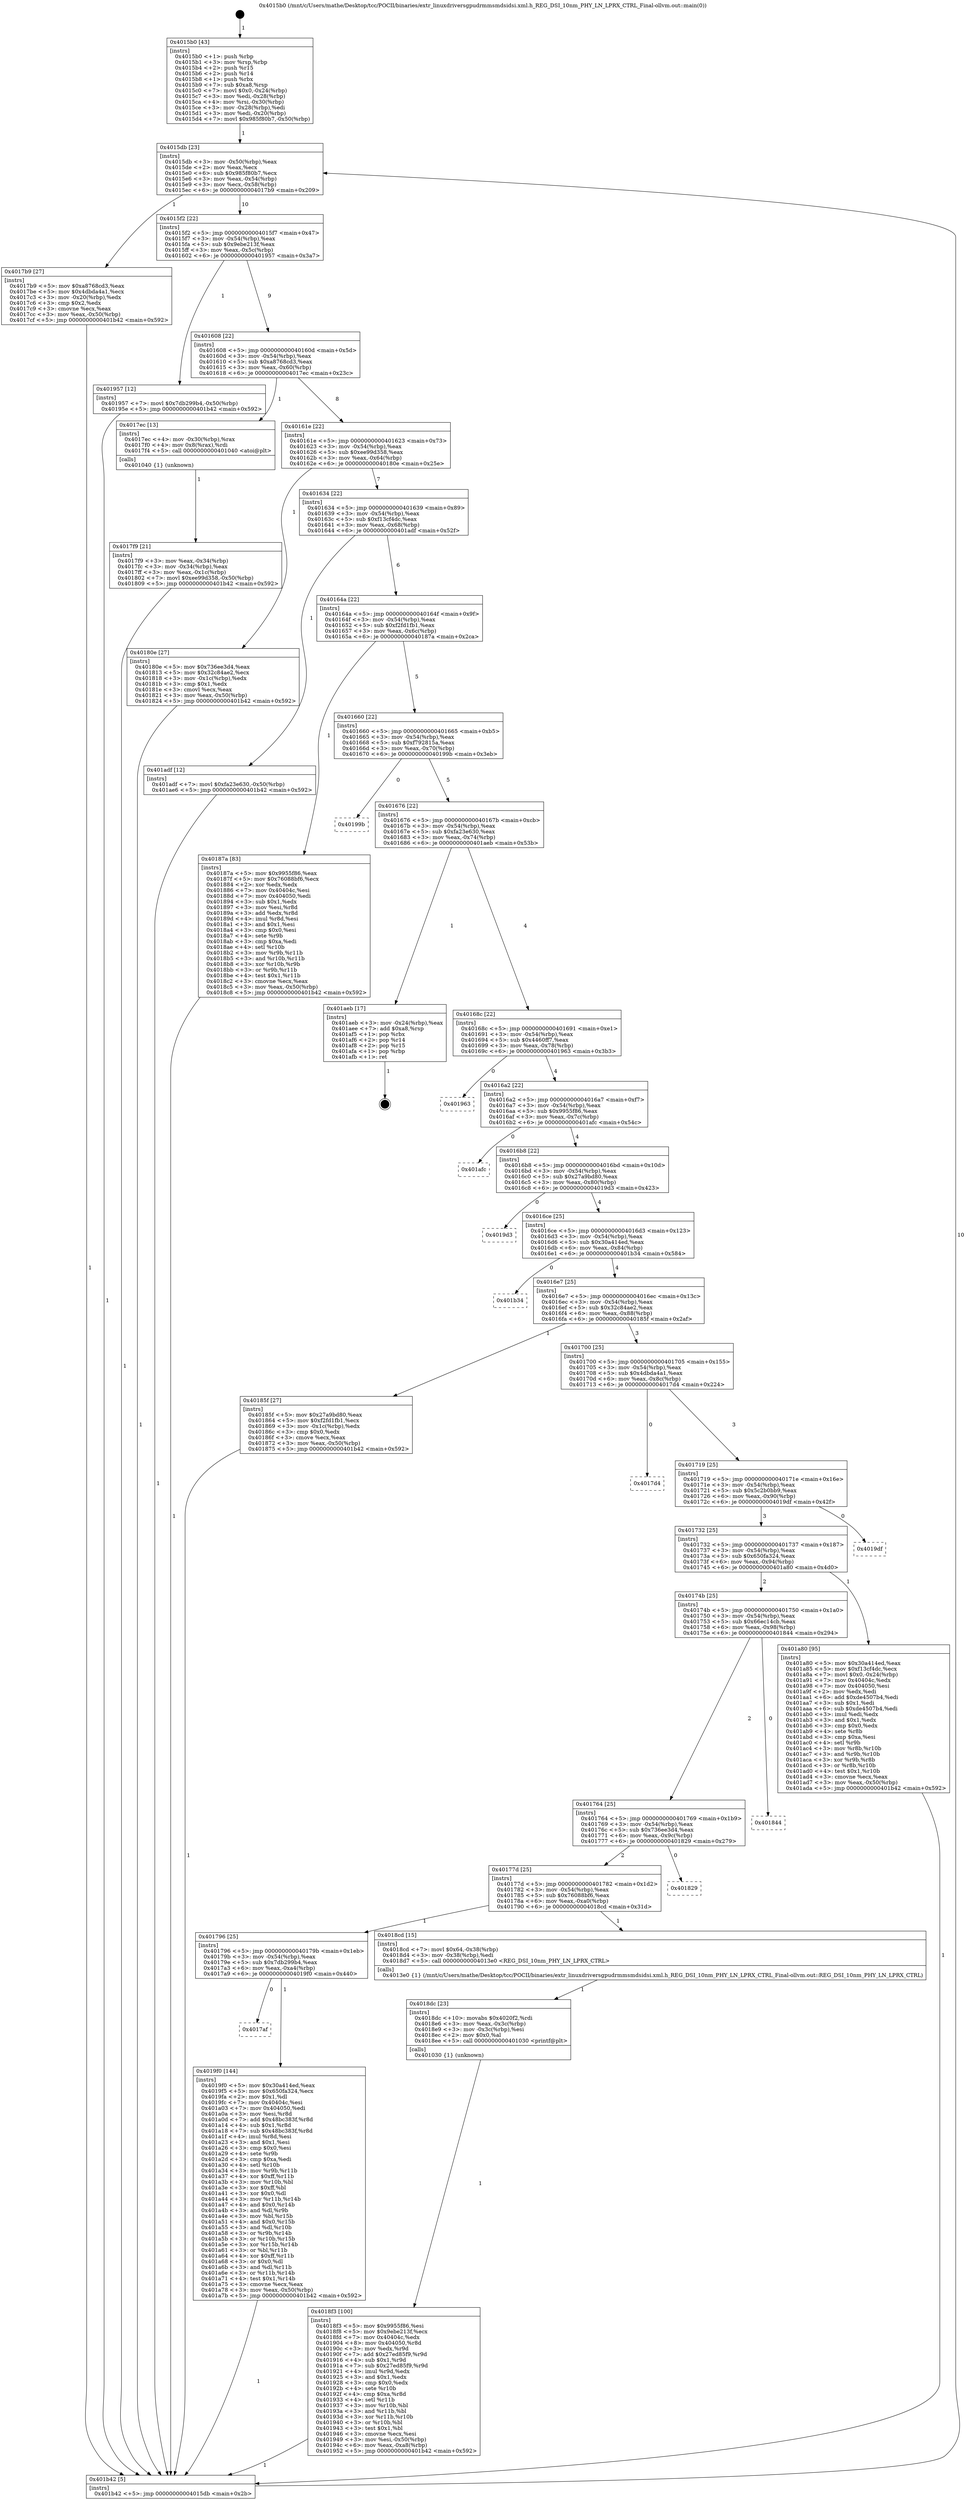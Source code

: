 digraph "0x4015b0" {
  label = "0x4015b0 (/mnt/c/Users/mathe/Desktop/tcc/POCII/binaries/extr_linuxdriversgpudrmmsmdsidsi.xml.h_REG_DSI_10nm_PHY_LN_LPRX_CTRL_Final-ollvm.out::main(0))"
  labelloc = "t"
  node[shape=record]

  Entry [label="",width=0.3,height=0.3,shape=circle,fillcolor=black,style=filled]
  "0x4015db" [label="{
     0x4015db [23]\l
     | [instrs]\l
     &nbsp;&nbsp;0x4015db \<+3\>: mov -0x50(%rbp),%eax\l
     &nbsp;&nbsp;0x4015de \<+2\>: mov %eax,%ecx\l
     &nbsp;&nbsp;0x4015e0 \<+6\>: sub $0x985f80b7,%ecx\l
     &nbsp;&nbsp;0x4015e6 \<+3\>: mov %eax,-0x54(%rbp)\l
     &nbsp;&nbsp;0x4015e9 \<+3\>: mov %ecx,-0x58(%rbp)\l
     &nbsp;&nbsp;0x4015ec \<+6\>: je 00000000004017b9 \<main+0x209\>\l
  }"]
  "0x4017b9" [label="{
     0x4017b9 [27]\l
     | [instrs]\l
     &nbsp;&nbsp;0x4017b9 \<+5\>: mov $0xa8768cd3,%eax\l
     &nbsp;&nbsp;0x4017be \<+5\>: mov $0x4dbda4a1,%ecx\l
     &nbsp;&nbsp;0x4017c3 \<+3\>: mov -0x20(%rbp),%edx\l
     &nbsp;&nbsp;0x4017c6 \<+3\>: cmp $0x2,%edx\l
     &nbsp;&nbsp;0x4017c9 \<+3\>: cmovne %ecx,%eax\l
     &nbsp;&nbsp;0x4017cc \<+3\>: mov %eax,-0x50(%rbp)\l
     &nbsp;&nbsp;0x4017cf \<+5\>: jmp 0000000000401b42 \<main+0x592\>\l
  }"]
  "0x4015f2" [label="{
     0x4015f2 [22]\l
     | [instrs]\l
     &nbsp;&nbsp;0x4015f2 \<+5\>: jmp 00000000004015f7 \<main+0x47\>\l
     &nbsp;&nbsp;0x4015f7 \<+3\>: mov -0x54(%rbp),%eax\l
     &nbsp;&nbsp;0x4015fa \<+5\>: sub $0x9ebe213f,%eax\l
     &nbsp;&nbsp;0x4015ff \<+3\>: mov %eax,-0x5c(%rbp)\l
     &nbsp;&nbsp;0x401602 \<+6\>: je 0000000000401957 \<main+0x3a7\>\l
  }"]
  "0x401b42" [label="{
     0x401b42 [5]\l
     | [instrs]\l
     &nbsp;&nbsp;0x401b42 \<+5\>: jmp 00000000004015db \<main+0x2b\>\l
  }"]
  "0x4015b0" [label="{
     0x4015b0 [43]\l
     | [instrs]\l
     &nbsp;&nbsp;0x4015b0 \<+1\>: push %rbp\l
     &nbsp;&nbsp;0x4015b1 \<+3\>: mov %rsp,%rbp\l
     &nbsp;&nbsp;0x4015b4 \<+2\>: push %r15\l
     &nbsp;&nbsp;0x4015b6 \<+2\>: push %r14\l
     &nbsp;&nbsp;0x4015b8 \<+1\>: push %rbx\l
     &nbsp;&nbsp;0x4015b9 \<+7\>: sub $0xa8,%rsp\l
     &nbsp;&nbsp;0x4015c0 \<+7\>: movl $0x0,-0x24(%rbp)\l
     &nbsp;&nbsp;0x4015c7 \<+3\>: mov %edi,-0x28(%rbp)\l
     &nbsp;&nbsp;0x4015ca \<+4\>: mov %rsi,-0x30(%rbp)\l
     &nbsp;&nbsp;0x4015ce \<+3\>: mov -0x28(%rbp),%edi\l
     &nbsp;&nbsp;0x4015d1 \<+3\>: mov %edi,-0x20(%rbp)\l
     &nbsp;&nbsp;0x4015d4 \<+7\>: movl $0x985f80b7,-0x50(%rbp)\l
  }"]
  Exit [label="",width=0.3,height=0.3,shape=circle,fillcolor=black,style=filled,peripheries=2]
  "0x401957" [label="{
     0x401957 [12]\l
     | [instrs]\l
     &nbsp;&nbsp;0x401957 \<+7\>: movl $0x7db299b4,-0x50(%rbp)\l
     &nbsp;&nbsp;0x40195e \<+5\>: jmp 0000000000401b42 \<main+0x592\>\l
  }"]
  "0x401608" [label="{
     0x401608 [22]\l
     | [instrs]\l
     &nbsp;&nbsp;0x401608 \<+5\>: jmp 000000000040160d \<main+0x5d\>\l
     &nbsp;&nbsp;0x40160d \<+3\>: mov -0x54(%rbp),%eax\l
     &nbsp;&nbsp;0x401610 \<+5\>: sub $0xa8768cd3,%eax\l
     &nbsp;&nbsp;0x401615 \<+3\>: mov %eax,-0x60(%rbp)\l
     &nbsp;&nbsp;0x401618 \<+6\>: je 00000000004017ec \<main+0x23c\>\l
  }"]
  "0x4017af" [label="{
     0x4017af\l
  }", style=dashed]
  "0x4017ec" [label="{
     0x4017ec [13]\l
     | [instrs]\l
     &nbsp;&nbsp;0x4017ec \<+4\>: mov -0x30(%rbp),%rax\l
     &nbsp;&nbsp;0x4017f0 \<+4\>: mov 0x8(%rax),%rdi\l
     &nbsp;&nbsp;0x4017f4 \<+5\>: call 0000000000401040 \<atoi@plt\>\l
     | [calls]\l
     &nbsp;&nbsp;0x401040 \{1\} (unknown)\l
  }"]
  "0x40161e" [label="{
     0x40161e [22]\l
     | [instrs]\l
     &nbsp;&nbsp;0x40161e \<+5\>: jmp 0000000000401623 \<main+0x73\>\l
     &nbsp;&nbsp;0x401623 \<+3\>: mov -0x54(%rbp),%eax\l
     &nbsp;&nbsp;0x401626 \<+5\>: sub $0xee99d358,%eax\l
     &nbsp;&nbsp;0x40162b \<+3\>: mov %eax,-0x64(%rbp)\l
     &nbsp;&nbsp;0x40162e \<+6\>: je 000000000040180e \<main+0x25e\>\l
  }"]
  "0x4017f9" [label="{
     0x4017f9 [21]\l
     | [instrs]\l
     &nbsp;&nbsp;0x4017f9 \<+3\>: mov %eax,-0x34(%rbp)\l
     &nbsp;&nbsp;0x4017fc \<+3\>: mov -0x34(%rbp),%eax\l
     &nbsp;&nbsp;0x4017ff \<+3\>: mov %eax,-0x1c(%rbp)\l
     &nbsp;&nbsp;0x401802 \<+7\>: movl $0xee99d358,-0x50(%rbp)\l
     &nbsp;&nbsp;0x401809 \<+5\>: jmp 0000000000401b42 \<main+0x592\>\l
  }"]
  "0x4019f0" [label="{
     0x4019f0 [144]\l
     | [instrs]\l
     &nbsp;&nbsp;0x4019f0 \<+5\>: mov $0x30a414ed,%eax\l
     &nbsp;&nbsp;0x4019f5 \<+5\>: mov $0x650fa324,%ecx\l
     &nbsp;&nbsp;0x4019fa \<+2\>: mov $0x1,%dl\l
     &nbsp;&nbsp;0x4019fc \<+7\>: mov 0x40404c,%esi\l
     &nbsp;&nbsp;0x401a03 \<+7\>: mov 0x404050,%edi\l
     &nbsp;&nbsp;0x401a0a \<+3\>: mov %esi,%r8d\l
     &nbsp;&nbsp;0x401a0d \<+7\>: add $0x48bc383f,%r8d\l
     &nbsp;&nbsp;0x401a14 \<+4\>: sub $0x1,%r8d\l
     &nbsp;&nbsp;0x401a18 \<+7\>: sub $0x48bc383f,%r8d\l
     &nbsp;&nbsp;0x401a1f \<+4\>: imul %r8d,%esi\l
     &nbsp;&nbsp;0x401a23 \<+3\>: and $0x1,%esi\l
     &nbsp;&nbsp;0x401a26 \<+3\>: cmp $0x0,%esi\l
     &nbsp;&nbsp;0x401a29 \<+4\>: sete %r9b\l
     &nbsp;&nbsp;0x401a2d \<+3\>: cmp $0xa,%edi\l
     &nbsp;&nbsp;0x401a30 \<+4\>: setl %r10b\l
     &nbsp;&nbsp;0x401a34 \<+3\>: mov %r9b,%r11b\l
     &nbsp;&nbsp;0x401a37 \<+4\>: xor $0xff,%r11b\l
     &nbsp;&nbsp;0x401a3b \<+3\>: mov %r10b,%bl\l
     &nbsp;&nbsp;0x401a3e \<+3\>: xor $0xff,%bl\l
     &nbsp;&nbsp;0x401a41 \<+3\>: xor $0x0,%dl\l
     &nbsp;&nbsp;0x401a44 \<+3\>: mov %r11b,%r14b\l
     &nbsp;&nbsp;0x401a47 \<+4\>: and $0x0,%r14b\l
     &nbsp;&nbsp;0x401a4b \<+3\>: and %dl,%r9b\l
     &nbsp;&nbsp;0x401a4e \<+3\>: mov %bl,%r15b\l
     &nbsp;&nbsp;0x401a51 \<+4\>: and $0x0,%r15b\l
     &nbsp;&nbsp;0x401a55 \<+3\>: and %dl,%r10b\l
     &nbsp;&nbsp;0x401a58 \<+3\>: or %r9b,%r14b\l
     &nbsp;&nbsp;0x401a5b \<+3\>: or %r10b,%r15b\l
     &nbsp;&nbsp;0x401a5e \<+3\>: xor %r15b,%r14b\l
     &nbsp;&nbsp;0x401a61 \<+3\>: or %bl,%r11b\l
     &nbsp;&nbsp;0x401a64 \<+4\>: xor $0xff,%r11b\l
     &nbsp;&nbsp;0x401a68 \<+3\>: or $0x0,%dl\l
     &nbsp;&nbsp;0x401a6b \<+3\>: and %dl,%r11b\l
     &nbsp;&nbsp;0x401a6e \<+3\>: or %r11b,%r14b\l
     &nbsp;&nbsp;0x401a71 \<+4\>: test $0x1,%r14b\l
     &nbsp;&nbsp;0x401a75 \<+3\>: cmovne %ecx,%eax\l
     &nbsp;&nbsp;0x401a78 \<+3\>: mov %eax,-0x50(%rbp)\l
     &nbsp;&nbsp;0x401a7b \<+5\>: jmp 0000000000401b42 \<main+0x592\>\l
  }"]
  "0x40180e" [label="{
     0x40180e [27]\l
     | [instrs]\l
     &nbsp;&nbsp;0x40180e \<+5\>: mov $0x736ee3d4,%eax\l
     &nbsp;&nbsp;0x401813 \<+5\>: mov $0x32c84ae2,%ecx\l
     &nbsp;&nbsp;0x401818 \<+3\>: mov -0x1c(%rbp),%edx\l
     &nbsp;&nbsp;0x40181b \<+3\>: cmp $0x1,%edx\l
     &nbsp;&nbsp;0x40181e \<+3\>: cmovl %ecx,%eax\l
     &nbsp;&nbsp;0x401821 \<+3\>: mov %eax,-0x50(%rbp)\l
     &nbsp;&nbsp;0x401824 \<+5\>: jmp 0000000000401b42 \<main+0x592\>\l
  }"]
  "0x401634" [label="{
     0x401634 [22]\l
     | [instrs]\l
     &nbsp;&nbsp;0x401634 \<+5\>: jmp 0000000000401639 \<main+0x89\>\l
     &nbsp;&nbsp;0x401639 \<+3\>: mov -0x54(%rbp),%eax\l
     &nbsp;&nbsp;0x40163c \<+5\>: sub $0xf13cf4dc,%eax\l
     &nbsp;&nbsp;0x401641 \<+3\>: mov %eax,-0x68(%rbp)\l
     &nbsp;&nbsp;0x401644 \<+6\>: je 0000000000401adf \<main+0x52f\>\l
  }"]
  "0x4018f3" [label="{
     0x4018f3 [100]\l
     | [instrs]\l
     &nbsp;&nbsp;0x4018f3 \<+5\>: mov $0x9955f86,%esi\l
     &nbsp;&nbsp;0x4018f8 \<+5\>: mov $0x9ebe213f,%ecx\l
     &nbsp;&nbsp;0x4018fd \<+7\>: mov 0x40404c,%edx\l
     &nbsp;&nbsp;0x401904 \<+8\>: mov 0x404050,%r8d\l
     &nbsp;&nbsp;0x40190c \<+3\>: mov %edx,%r9d\l
     &nbsp;&nbsp;0x40190f \<+7\>: add $0x27ed85f9,%r9d\l
     &nbsp;&nbsp;0x401916 \<+4\>: sub $0x1,%r9d\l
     &nbsp;&nbsp;0x40191a \<+7\>: sub $0x27ed85f9,%r9d\l
     &nbsp;&nbsp;0x401921 \<+4\>: imul %r9d,%edx\l
     &nbsp;&nbsp;0x401925 \<+3\>: and $0x1,%edx\l
     &nbsp;&nbsp;0x401928 \<+3\>: cmp $0x0,%edx\l
     &nbsp;&nbsp;0x40192b \<+4\>: sete %r10b\l
     &nbsp;&nbsp;0x40192f \<+4\>: cmp $0xa,%r8d\l
     &nbsp;&nbsp;0x401933 \<+4\>: setl %r11b\l
     &nbsp;&nbsp;0x401937 \<+3\>: mov %r10b,%bl\l
     &nbsp;&nbsp;0x40193a \<+3\>: and %r11b,%bl\l
     &nbsp;&nbsp;0x40193d \<+3\>: xor %r11b,%r10b\l
     &nbsp;&nbsp;0x401940 \<+3\>: or %r10b,%bl\l
     &nbsp;&nbsp;0x401943 \<+3\>: test $0x1,%bl\l
     &nbsp;&nbsp;0x401946 \<+3\>: cmovne %ecx,%esi\l
     &nbsp;&nbsp;0x401949 \<+3\>: mov %esi,-0x50(%rbp)\l
     &nbsp;&nbsp;0x40194c \<+6\>: mov %eax,-0xa8(%rbp)\l
     &nbsp;&nbsp;0x401952 \<+5\>: jmp 0000000000401b42 \<main+0x592\>\l
  }"]
  "0x401adf" [label="{
     0x401adf [12]\l
     | [instrs]\l
     &nbsp;&nbsp;0x401adf \<+7\>: movl $0xfa23e630,-0x50(%rbp)\l
     &nbsp;&nbsp;0x401ae6 \<+5\>: jmp 0000000000401b42 \<main+0x592\>\l
  }"]
  "0x40164a" [label="{
     0x40164a [22]\l
     | [instrs]\l
     &nbsp;&nbsp;0x40164a \<+5\>: jmp 000000000040164f \<main+0x9f\>\l
     &nbsp;&nbsp;0x40164f \<+3\>: mov -0x54(%rbp),%eax\l
     &nbsp;&nbsp;0x401652 \<+5\>: sub $0xf2fd1fb1,%eax\l
     &nbsp;&nbsp;0x401657 \<+3\>: mov %eax,-0x6c(%rbp)\l
     &nbsp;&nbsp;0x40165a \<+6\>: je 000000000040187a \<main+0x2ca\>\l
  }"]
  "0x4018dc" [label="{
     0x4018dc [23]\l
     | [instrs]\l
     &nbsp;&nbsp;0x4018dc \<+10\>: movabs $0x4020f2,%rdi\l
     &nbsp;&nbsp;0x4018e6 \<+3\>: mov %eax,-0x3c(%rbp)\l
     &nbsp;&nbsp;0x4018e9 \<+3\>: mov -0x3c(%rbp),%esi\l
     &nbsp;&nbsp;0x4018ec \<+2\>: mov $0x0,%al\l
     &nbsp;&nbsp;0x4018ee \<+5\>: call 0000000000401030 \<printf@plt\>\l
     | [calls]\l
     &nbsp;&nbsp;0x401030 \{1\} (unknown)\l
  }"]
  "0x40187a" [label="{
     0x40187a [83]\l
     | [instrs]\l
     &nbsp;&nbsp;0x40187a \<+5\>: mov $0x9955f86,%eax\l
     &nbsp;&nbsp;0x40187f \<+5\>: mov $0x76088bf6,%ecx\l
     &nbsp;&nbsp;0x401884 \<+2\>: xor %edx,%edx\l
     &nbsp;&nbsp;0x401886 \<+7\>: mov 0x40404c,%esi\l
     &nbsp;&nbsp;0x40188d \<+7\>: mov 0x404050,%edi\l
     &nbsp;&nbsp;0x401894 \<+3\>: sub $0x1,%edx\l
     &nbsp;&nbsp;0x401897 \<+3\>: mov %esi,%r8d\l
     &nbsp;&nbsp;0x40189a \<+3\>: add %edx,%r8d\l
     &nbsp;&nbsp;0x40189d \<+4\>: imul %r8d,%esi\l
     &nbsp;&nbsp;0x4018a1 \<+3\>: and $0x1,%esi\l
     &nbsp;&nbsp;0x4018a4 \<+3\>: cmp $0x0,%esi\l
     &nbsp;&nbsp;0x4018a7 \<+4\>: sete %r9b\l
     &nbsp;&nbsp;0x4018ab \<+3\>: cmp $0xa,%edi\l
     &nbsp;&nbsp;0x4018ae \<+4\>: setl %r10b\l
     &nbsp;&nbsp;0x4018b2 \<+3\>: mov %r9b,%r11b\l
     &nbsp;&nbsp;0x4018b5 \<+3\>: and %r10b,%r11b\l
     &nbsp;&nbsp;0x4018b8 \<+3\>: xor %r10b,%r9b\l
     &nbsp;&nbsp;0x4018bb \<+3\>: or %r9b,%r11b\l
     &nbsp;&nbsp;0x4018be \<+4\>: test $0x1,%r11b\l
     &nbsp;&nbsp;0x4018c2 \<+3\>: cmovne %ecx,%eax\l
     &nbsp;&nbsp;0x4018c5 \<+3\>: mov %eax,-0x50(%rbp)\l
     &nbsp;&nbsp;0x4018c8 \<+5\>: jmp 0000000000401b42 \<main+0x592\>\l
  }"]
  "0x401660" [label="{
     0x401660 [22]\l
     | [instrs]\l
     &nbsp;&nbsp;0x401660 \<+5\>: jmp 0000000000401665 \<main+0xb5\>\l
     &nbsp;&nbsp;0x401665 \<+3\>: mov -0x54(%rbp),%eax\l
     &nbsp;&nbsp;0x401668 \<+5\>: sub $0xf792815a,%eax\l
     &nbsp;&nbsp;0x40166d \<+3\>: mov %eax,-0x70(%rbp)\l
     &nbsp;&nbsp;0x401670 \<+6\>: je 000000000040199b \<main+0x3eb\>\l
  }"]
  "0x401796" [label="{
     0x401796 [25]\l
     | [instrs]\l
     &nbsp;&nbsp;0x401796 \<+5\>: jmp 000000000040179b \<main+0x1eb\>\l
     &nbsp;&nbsp;0x40179b \<+3\>: mov -0x54(%rbp),%eax\l
     &nbsp;&nbsp;0x40179e \<+5\>: sub $0x7db299b4,%eax\l
     &nbsp;&nbsp;0x4017a3 \<+6\>: mov %eax,-0xa4(%rbp)\l
     &nbsp;&nbsp;0x4017a9 \<+6\>: je 00000000004019f0 \<main+0x440\>\l
  }"]
  "0x40199b" [label="{
     0x40199b\l
  }", style=dashed]
  "0x401676" [label="{
     0x401676 [22]\l
     | [instrs]\l
     &nbsp;&nbsp;0x401676 \<+5\>: jmp 000000000040167b \<main+0xcb\>\l
     &nbsp;&nbsp;0x40167b \<+3\>: mov -0x54(%rbp),%eax\l
     &nbsp;&nbsp;0x40167e \<+5\>: sub $0xfa23e630,%eax\l
     &nbsp;&nbsp;0x401683 \<+3\>: mov %eax,-0x74(%rbp)\l
     &nbsp;&nbsp;0x401686 \<+6\>: je 0000000000401aeb \<main+0x53b\>\l
  }"]
  "0x4018cd" [label="{
     0x4018cd [15]\l
     | [instrs]\l
     &nbsp;&nbsp;0x4018cd \<+7\>: movl $0x64,-0x38(%rbp)\l
     &nbsp;&nbsp;0x4018d4 \<+3\>: mov -0x38(%rbp),%edi\l
     &nbsp;&nbsp;0x4018d7 \<+5\>: call 00000000004013e0 \<REG_DSI_10nm_PHY_LN_LPRX_CTRL\>\l
     | [calls]\l
     &nbsp;&nbsp;0x4013e0 \{1\} (/mnt/c/Users/mathe/Desktop/tcc/POCII/binaries/extr_linuxdriversgpudrmmsmdsidsi.xml.h_REG_DSI_10nm_PHY_LN_LPRX_CTRL_Final-ollvm.out::REG_DSI_10nm_PHY_LN_LPRX_CTRL)\l
  }"]
  "0x401aeb" [label="{
     0x401aeb [17]\l
     | [instrs]\l
     &nbsp;&nbsp;0x401aeb \<+3\>: mov -0x24(%rbp),%eax\l
     &nbsp;&nbsp;0x401aee \<+7\>: add $0xa8,%rsp\l
     &nbsp;&nbsp;0x401af5 \<+1\>: pop %rbx\l
     &nbsp;&nbsp;0x401af6 \<+2\>: pop %r14\l
     &nbsp;&nbsp;0x401af8 \<+2\>: pop %r15\l
     &nbsp;&nbsp;0x401afa \<+1\>: pop %rbp\l
     &nbsp;&nbsp;0x401afb \<+1\>: ret\l
  }"]
  "0x40168c" [label="{
     0x40168c [22]\l
     | [instrs]\l
     &nbsp;&nbsp;0x40168c \<+5\>: jmp 0000000000401691 \<main+0xe1\>\l
     &nbsp;&nbsp;0x401691 \<+3\>: mov -0x54(%rbp),%eax\l
     &nbsp;&nbsp;0x401694 \<+5\>: sub $0x4460ff7,%eax\l
     &nbsp;&nbsp;0x401699 \<+3\>: mov %eax,-0x78(%rbp)\l
     &nbsp;&nbsp;0x40169c \<+6\>: je 0000000000401963 \<main+0x3b3\>\l
  }"]
  "0x40177d" [label="{
     0x40177d [25]\l
     | [instrs]\l
     &nbsp;&nbsp;0x40177d \<+5\>: jmp 0000000000401782 \<main+0x1d2\>\l
     &nbsp;&nbsp;0x401782 \<+3\>: mov -0x54(%rbp),%eax\l
     &nbsp;&nbsp;0x401785 \<+5\>: sub $0x76088bf6,%eax\l
     &nbsp;&nbsp;0x40178a \<+6\>: mov %eax,-0xa0(%rbp)\l
     &nbsp;&nbsp;0x401790 \<+6\>: je 00000000004018cd \<main+0x31d\>\l
  }"]
  "0x401963" [label="{
     0x401963\l
  }", style=dashed]
  "0x4016a2" [label="{
     0x4016a2 [22]\l
     | [instrs]\l
     &nbsp;&nbsp;0x4016a2 \<+5\>: jmp 00000000004016a7 \<main+0xf7\>\l
     &nbsp;&nbsp;0x4016a7 \<+3\>: mov -0x54(%rbp),%eax\l
     &nbsp;&nbsp;0x4016aa \<+5\>: sub $0x9955f86,%eax\l
     &nbsp;&nbsp;0x4016af \<+3\>: mov %eax,-0x7c(%rbp)\l
     &nbsp;&nbsp;0x4016b2 \<+6\>: je 0000000000401afc \<main+0x54c\>\l
  }"]
  "0x401829" [label="{
     0x401829\l
  }", style=dashed]
  "0x401afc" [label="{
     0x401afc\l
  }", style=dashed]
  "0x4016b8" [label="{
     0x4016b8 [22]\l
     | [instrs]\l
     &nbsp;&nbsp;0x4016b8 \<+5\>: jmp 00000000004016bd \<main+0x10d\>\l
     &nbsp;&nbsp;0x4016bd \<+3\>: mov -0x54(%rbp),%eax\l
     &nbsp;&nbsp;0x4016c0 \<+5\>: sub $0x27a9bd80,%eax\l
     &nbsp;&nbsp;0x4016c5 \<+3\>: mov %eax,-0x80(%rbp)\l
     &nbsp;&nbsp;0x4016c8 \<+6\>: je 00000000004019d3 \<main+0x423\>\l
  }"]
  "0x401764" [label="{
     0x401764 [25]\l
     | [instrs]\l
     &nbsp;&nbsp;0x401764 \<+5\>: jmp 0000000000401769 \<main+0x1b9\>\l
     &nbsp;&nbsp;0x401769 \<+3\>: mov -0x54(%rbp),%eax\l
     &nbsp;&nbsp;0x40176c \<+5\>: sub $0x736ee3d4,%eax\l
     &nbsp;&nbsp;0x401771 \<+6\>: mov %eax,-0x9c(%rbp)\l
     &nbsp;&nbsp;0x401777 \<+6\>: je 0000000000401829 \<main+0x279\>\l
  }"]
  "0x4019d3" [label="{
     0x4019d3\l
  }", style=dashed]
  "0x4016ce" [label="{
     0x4016ce [25]\l
     | [instrs]\l
     &nbsp;&nbsp;0x4016ce \<+5\>: jmp 00000000004016d3 \<main+0x123\>\l
     &nbsp;&nbsp;0x4016d3 \<+3\>: mov -0x54(%rbp),%eax\l
     &nbsp;&nbsp;0x4016d6 \<+5\>: sub $0x30a414ed,%eax\l
     &nbsp;&nbsp;0x4016db \<+6\>: mov %eax,-0x84(%rbp)\l
     &nbsp;&nbsp;0x4016e1 \<+6\>: je 0000000000401b34 \<main+0x584\>\l
  }"]
  "0x401844" [label="{
     0x401844\l
  }", style=dashed]
  "0x401b34" [label="{
     0x401b34\l
  }", style=dashed]
  "0x4016e7" [label="{
     0x4016e7 [25]\l
     | [instrs]\l
     &nbsp;&nbsp;0x4016e7 \<+5\>: jmp 00000000004016ec \<main+0x13c\>\l
     &nbsp;&nbsp;0x4016ec \<+3\>: mov -0x54(%rbp),%eax\l
     &nbsp;&nbsp;0x4016ef \<+5\>: sub $0x32c84ae2,%eax\l
     &nbsp;&nbsp;0x4016f4 \<+6\>: mov %eax,-0x88(%rbp)\l
     &nbsp;&nbsp;0x4016fa \<+6\>: je 000000000040185f \<main+0x2af\>\l
  }"]
  "0x40174b" [label="{
     0x40174b [25]\l
     | [instrs]\l
     &nbsp;&nbsp;0x40174b \<+5\>: jmp 0000000000401750 \<main+0x1a0\>\l
     &nbsp;&nbsp;0x401750 \<+3\>: mov -0x54(%rbp),%eax\l
     &nbsp;&nbsp;0x401753 \<+5\>: sub $0x66ec14cb,%eax\l
     &nbsp;&nbsp;0x401758 \<+6\>: mov %eax,-0x98(%rbp)\l
     &nbsp;&nbsp;0x40175e \<+6\>: je 0000000000401844 \<main+0x294\>\l
  }"]
  "0x40185f" [label="{
     0x40185f [27]\l
     | [instrs]\l
     &nbsp;&nbsp;0x40185f \<+5\>: mov $0x27a9bd80,%eax\l
     &nbsp;&nbsp;0x401864 \<+5\>: mov $0xf2fd1fb1,%ecx\l
     &nbsp;&nbsp;0x401869 \<+3\>: mov -0x1c(%rbp),%edx\l
     &nbsp;&nbsp;0x40186c \<+3\>: cmp $0x0,%edx\l
     &nbsp;&nbsp;0x40186f \<+3\>: cmove %ecx,%eax\l
     &nbsp;&nbsp;0x401872 \<+3\>: mov %eax,-0x50(%rbp)\l
     &nbsp;&nbsp;0x401875 \<+5\>: jmp 0000000000401b42 \<main+0x592\>\l
  }"]
  "0x401700" [label="{
     0x401700 [25]\l
     | [instrs]\l
     &nbsp;&nbsp;0x401700 \<+5\>: jmp 0000000000401705 \<main+0x155\>\l
     &nbsp;&nbsp;0x401705 \<+3\>: mov -0x54(%rbp),%eax\l
     &nbsp;&nbsp;0x401708 \<+5\>: sub $0x4dbda4a1,%eax\l
     &nbsp;&nbsp;0x40170d \<+6\>: mov %eax,-0x8c(%rbp)\l
     &nbsp;&nbsp;0x401713 \<+6\>: je 00000000004017d4 \<main+0x224\>\l
  }"]
  "0x401a80" [label="{
     0x401a80 [95]\l
     | [instrs]\l
     &nbsp;&nbsp;0x401a80 \<+5\>: mov $0x30a414ed,%eax\l
     &nbsp;&nbsp;0x401a85 \<+5\>: mov $0xf13cf4dc,%ecx\l
     &nbsp;&nbsp;0x401a8a \<+7\>: movl $0x0,-0x24(%rbp)\l
     &nbsp;&nbsp;0x401a91 \<+7\>: mov 0x40404c,%edx\l
     &nbsp;&nbsp;0x401a98 \<+7\>: mov 0x404050,%esi\l
     &nbsp;&nbsp;0x401a9f \<+2\>: mov %edx,%edi\l
     &nbsp;&nbsp;0x401aa1 \<+6\>: add $0xde4507b4,%edi\l
     &nbsp;&nbsp;0x401aa7 \<+3\>: sub $0x1,%edi\l
     &nbsp;&nbsp;0x401aaa \<+6\>: sub $0xde4507b4,%edi\l
     &nbsp;&nbsp;0x401ab0 \<+3\>: imul %edi,%edx\l
     &nbsp;&nbsp;0x401ab3 \<+3\>: and $0x1,%edx\l
     &nbsp;&nbsp;0x401ab6 \<+3\>: cmp $0x0,%edx\l
     &nbsp;&nbsp;0x401ab9 \<+4\>: sete %r8b\l
     &nbsp;&nbsp;0x401abd \<+3\>: cmp $0xa,%esi\l
     &nbsp;&nbsp;0x401ac0 \<+4\>: setl %r9b\l
     &nbsp;&nbsp;0x401ac4 \<+3\>: mov %r8b,%r10b\l
     &nbsp;&nbsp;0x401ac7 \<+3\>: and %r9b,%r10b\l
     &nbsp;&nbsp;0x401aca \<+3\>: xor %r9b,%r8b\l
     &nbsp;&nbsp;0x401acd \<+3\>: or %r8b,%r10b\l
     &nbsp;&nbsp;0x401ad0 \<+4\>: test $0x1,%r10b\l
     &nbsp;&nbsp;0x401ad4 \<+3\>: cmovne %ecx,%eax\l
     &nbsp;&nbsp;0x401ad7 \<+3\>: mov %eax,-0x50(%rbp)\l
     &nbsp;&nbsp;0x401ada \<+5\>: jmp 0000000000401b42 \<main+0x592\>\l
  }"]
  "0x4017d4" [label="{
     0x4017d4\l
  }", style=dashed]
  "0x401719" [label="{
     0x401719 [25]\l
     | [instrs]\l
     &nbsp;&nbsp;0x401719 \<+5\>: jmp 000000000040171e \<main+0x16e\>\l
     &nbsp;&nbsp;0x40171e \<+3\>: mov -0x54(%rbp),%eax\l
     &nbsp;&nbsp;0x401721 \<+5\>: sub $0x5c2b0bb9,%eax\l
     &nbsp;&nbsp;0x401726 \<+6\>: mov %eax,-0x90(%rbp)\l
     &nbsp;&nbsp;0x40172c \<+6\>: je 00000000004019df \<main+0x42f\>\l
  }"]
  "0x401732" [label="{
     0x401732 [25]\l
     | [instrs]\l
     &nbsp;&nbsp;0x401732 \<+5\>: jmp 0000000000401737 \<main+0x187\>\l
     &nbsp;&nbsp;0x401737 \<+3\>: mov -0x54(%rbp),%eax\l
     &nbsp;&nbsp;0x40173a \<+5\>: sub $0x650fa324,%eax\l
     &nbsp;&nbsp;0x40173f \<+6\>: mov %eax,-0x94(%rbp)\l
     &nbsp;&nbsp;0x401745 \<+6\>: je 0000000000401a80 \<main+0x4d0\>\l
  }"]
  "0x4019df" [label="{
     0x4019df\l
  }", style=dashed]
  Entry -> "0x4015b0" [label=" 1"]
  "0x4015db" -> "0x4017b9" [label=" 1"]
  "0x4015db" -> "0x4015f2" [label=" 10"]
  "0x4017b9" -> "0x401b42" [label=" 1"]
  "0x4015b0" -> "0x4015db" [label=" 1"]
  "0x401b42" -> "0x4015db" [label=" 10"]
  "0x401aeb" -> Exit [label=" 1"]
  "0x4015f2" -> "0x401957" [label=" 1"]
  "0x4015f2" -> "0x401608" [label=" 9"]
  "0x401adf" -> "0x401b42" [label=" 1"]
  "0x401608" -> "0x4017ec" [label=" 1"]
  "0x401608" -> "0x40161e" [label=" 8"]
  "0x4017ec" -> "0x4017f9" [label=" 1"]
  "0x4017f9" -> "0x401b42" [label=" 1"]
  "0x401a80" -> "0x401b42" [label=" 1"]
  "0x40161e" -> "0x40180e" [label=" 1"]
  "0x40161e" -> "0x401634" [label=" 7"]
  "0x40180e" -> "0x401b42" [label=" 1"]
  "0x4019f0" -> "0x401b42" [label=" 1"]
  "0x401634" -> "0x401adf" [label=" 1"]
  "0x401634" -> "0x40164a" [label=" 6"]
  "0x401796" -> "0x4019f0" [label=" 1"]
  "0x40164a" -> "0x40187a" [label=" 1"]
  "0x40164a" -> "0x401660" [label=" 5"]
  "0x401796" -> "0x4017af" [label=" 0"]
  "0x401660" -> "0x40199b" [label=" 0"]
  "0x401660" -> "0x401676" [label=" 5"]
  "0x401957" -> "0x401b42" [label=" 1"]
  "0x401676" -> "0x401aeb" [label=" 1"]
  "0x401676" -> "0x40168c" [label=" 4"]
  "0x4018f3" -> "0x401b42" [label=" 1"]
  "0x40168c" -> "0x401963" [label=" 0"]
  "0x40168c" -> "0x4016a2" [label=" 4"]
  "0x4018cd" -> "0x4018dc" [label=" 1"]
  "0x4016a2" -> "0x401afc" [label=" 0"]
  "0x4016a2" -> "0x4016b8" [label=" 4"]
  "0x40177d" -> "0x401796" [label=" 1"]
  "0x4016b8" -> "0x4019d3" [label=" 0"]
  "0x4016b8" -> "0x4016ce" [label=" 4"]
  "0x4018dc" -> "0x4018f3" [label=" 1"]
  "0x4016ce" -> "0x401b34" [label=" 0"]
  "0x4016ce" -> "0x4016e7" [label=" 4"]
  "0x401764" -> "0x40177d" [label=" 2"]
  "0x4016e7" -> "0x40185f" [label=" 1"]
  "0x4016e7" -> "0x401700" [label=" 3"]
  "0x40185f" -> "0x401b42" [label=" 1"]
  "0x40187a" -> "0x401b42" [label=" 1"]
  "0x40177d" -> "0x4018cd" [label=" 1"]
  "0x401700" -> "0x4017d4" [label=" 0"]
  "0x401700" -> "0x401719" [label=" 3"]
  "0x40174b" -> "0x401764" [label=" 2"]
  "0x401719" -> "0x4019df" [label=" 0"]
  "0x401719" -> "0x401732" [label=" 3"]
  "0x40174b" -> "0x401844" [label=" 0"]
  "0x401732" -> "0x401a80" [label=" 1"]
  "0x401732" -> "0x40174b" [label=" 2"]
  "0x401764" -> "0x401829" [label=" 0"]
}

